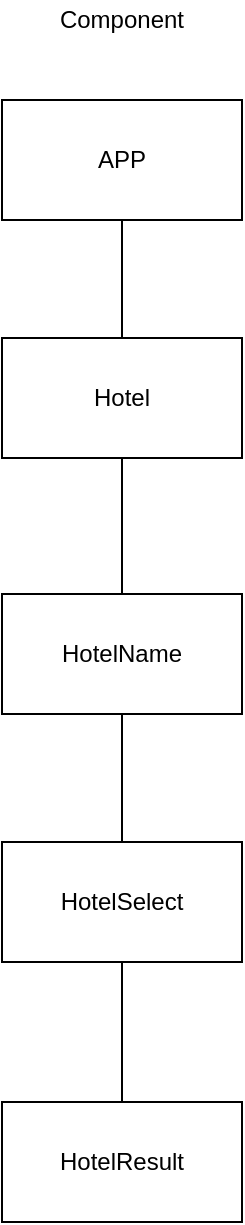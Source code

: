 <mxfile version="14.3.0" type="github">
  <diagram id="xP5Ll8GXDZ5xJUYe51bo" name="Page-1">
    <mxGraphModel dx="1422" dy="705" grid="1" gridSize="10" guides="1" tooltips="1" connect="1" arrows="1" fold="1" page="1" pageScale="1" pageWidth="827" pageHeight="1169" math="0" shadow="0">
      <root>
        <mxCell id="0" />
        <mxCell id="1" parent="0" />
        <mxCell id="E_j9EKvlOpSluc4JT5pd-12" value="" style="endArrow=none;html=1;exitX=0.5;exitY=1;exitDx=0;exitDy=0;" edge="1" parent="1" source="E_j9EKvlOpSluc4JT5pd-11">
          <mxGeometry width="50" height="50" relative="1" as="geometry">
            <mxPoint x="350" y="180" as="sourcePoint" />
            <mxPoint x="400" y="130" as="targetPoint" />
          </mxGeometry>
        </mxCell>
        <mxCell id="E_j9EKvlOpSluc4JT5pd-1" value="" style="rounded=0;whiteSpace=wrap;html=1;" vertex="1" parent="1">
          <mxGeometry x="340" y="70" width="120" height="60" as="geometry" />
        </mxCell>
        <mxCell id="E_j9EKvlOpSluc4JT5pd-2" value="APP" style="text;html=1;strokeColor=none;fillColor=none;align=center;verticalAlign=middle;whiteSpace=wrap;rounded=0;" vertex="1" parent="1">
          <mxGeometry x="380" y="90" width="40" height="20" as="geometry" />
        </mxCell>
        <mxCell id="E_j9EKvlOpSluc4JT5pd-3" value="" style="rounded=0;whiteSpace=wrap;html=1;" vertex="1" parent="1">
          <mxGeometry x="340" y="189" width="120" height="60" as="geometry" />
        </mxCell>
        <mxCell id="E_j9EKvlOpSluc4JT5pd-4" value="Hotel" style="text;html=1;strokeColor=none;fillColor=none;align=center;verticalAlign=middle;whiteSpace=wrap;rounded=0;" vertex="1" parent="1">
          <mxGeometry x="380" y="209" width="40" height="20" as="geometry" />
        </mxCell>
        <mxCell id="E_j9EKvlOpSluc4JT5pd-5" value="Component" style="text;html=1;strokeColor=none;fillColor=none;align=center;verticalAlign=middle;whiteSpace=wrap;rounded=0;" vertex="1" parent="1">
          <mxGeometry x="350" y="20" width="100" height="20" as="geometry" />
        </mxCell>
        <mxCell id="E_j9EKvlOpSluc4JT5pd-6" value="" style="rounded=0;whiteSpace=wrap;html=1;" vertex="1" parent="1">
          <mxGeometry x="340" y="317" width="120" height="60" as="geometry" />
        </mxCell>
        <mxCell id="E_j9EKvlOpSluc4JT5pd-7" value="HotelName" style="text;html=1;strokeColor=none;fillColor=none;align=center;verticalAlign=middle;whiteSpace=wrap;rounded=0;" vertex="1" parent="1">
          <mxGeometry x="380" y="337" width="40" height="20" as="geometry" />
        </mxCell>
        <mxCell id="E_j9EKvlOpSluc4JT5pd-8" value="" style="rounded=0;whiteSpace=wrap;html=1;" vertex="1" parent="1">
          <mxGeometry x="340" y="441" width="120" height="60" as="geometry" />
        </mxCell>
        <mxCell id="E_j9EKvlOpSluc4JT5pd-9" value="HotelSelect" style="text;html=1;strokeColor=none;fillColor=none;align=center;verticalAlign=middle;whiteSpace=wrap;rounded=0;" vertex="1" parent="1">
          <mxGeometry x="380" y="461" width="40" height="20" as="geometry" />
        </mxCell>
        <mxCell id="E_j9EKvlOpSluc4JT5pd-10" value="" style="rounded=0;whiteSpace=wrap;html=1;" vertex="1" parent="1">
          <mxGeometry x="340" y="571" width="120" height="60" as="geometry" />
        </mxCell>
        <mxCell id="E_j9EKvlOpSluc4JT5pd-11" value="HotelResult" style="text;html=1;strokeColor=none;fillColor=none;align=center;verticalAlign=middle;whiteSpace=wrap;rounded=0;" vertex="1" parent="1">
          <mxGeometry x="380" y="591" width="40" height="20" as="geometry" />
        </mxCell>
      </root>
    </mxGraphModel>
  </diagram>
</mxfile>
